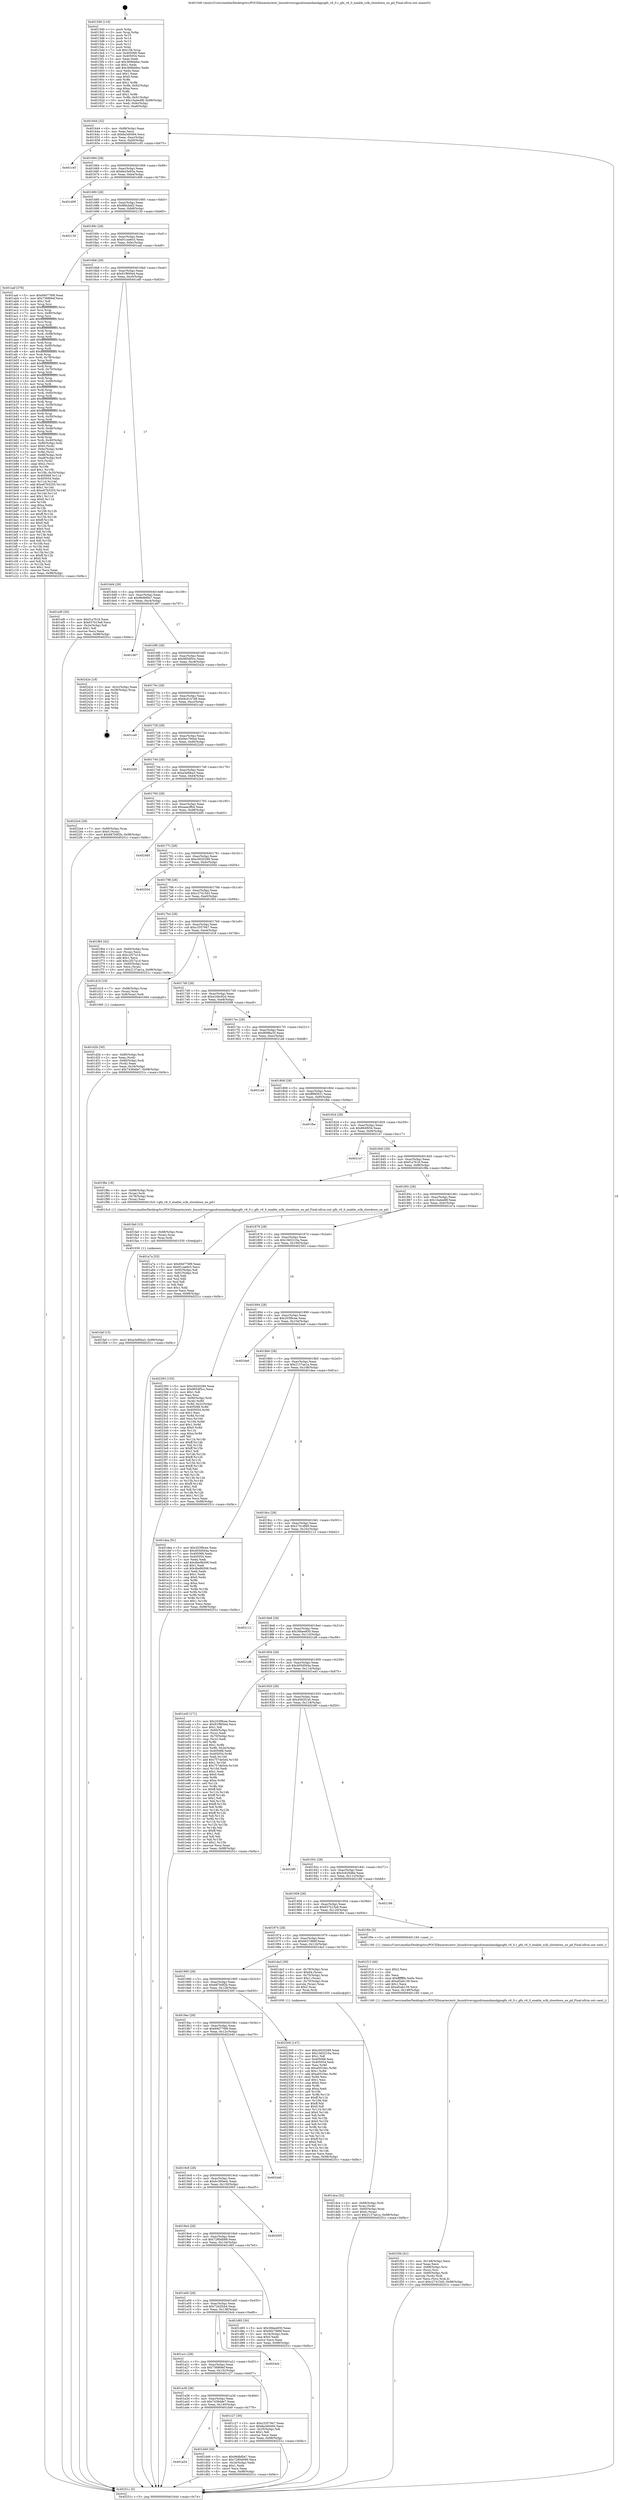 digraph "0x4015d0" {
  label = "0x4015d0 (/mnt/c/Users/mathe/Desktop/tcc/POCII/binaries/extr_linuxdriversgpudrmamdamdgpugfx_v6_0.c_gfx_v6_0_enable_sclk_slowdown_on_pd_Final-ollvm.out::main(0))"
  labelloc = "t"
  node[shape=record]

  Entry [label="",width=0.3,height=0.3,shape=circle,fillcolor=black,style=filled]
  "0x401644" [label="{
     0x401644 [32]\l
     | [instrs]\l
     &nbsp;&nbsp;0x401644 \<+6\>: mov -0x98(%rbp),%eax\l
     &nbsp;&nbsp;0x40164a \<+2\>: mov %eax,%ecx\l
     &nbsp;&nbsp;0x40164c \<+6\>: sub $0x8a3d0494,%ecx\l
     &nbsp;&nbsp;0x401652 \<+6\>: mov %eax,-0xac(%rbp)\l
     &nbsp;&nbsp;0x401658 \<+6\>: mov %ecx,-0xb0(%rbp)\l
     &nbsp;&nbsp;0x40165e \<+6\>: je 0000000000401c45 \<main+0x675\>\l
  }"]
  "0x401c45" [label="{
     0x401c45\l
  }", style=dashed]
  "0x401664" [label="{
     0x401664 [28]\l
     | [instrs]\l
     &nbsp;&nbsp;0x401664 \<+5\>: jmp 0000000000401669 \<main+0x99\>\l
     &nbsp;&nbsp;0x401669 \<+6\>: mov -0xac(%rbp),%eax\l
     &nbsp;&nbsp;0x40166f \<+5\>: sub $0x8e25e93a,%eax\l
     &nbsp;&nbsp;0x401674 \<+6\>: mov %eax,-0xb4(%rbp)\l
     &nbsp;&nbsp;0x40167a \<+6\>: je 0000000000401d09 \<main+0x739\>\l
  }"]
  Exit [label="",width=0.3,height=0.3,shape=circle,fillcolor=black,style=filled,peripheries=2]
  "0x401d09" [label="{
     0x401d09\l
  }", style=dashed]
  "0x401680" [label="{
     0x401680 [28]\l
     | [instrs]\l
     &nbsp;&nbsp;0x401680 \<+5\>: jmp 0000000000401685 \<main+0xb5\>\l
     &nbsp;&nbsp;0x401685 \<+6\>: mov -0xac(%rbp),%eax\l
     &nbsp;&nbsp;0x40168b \<+5\>: sub $0x8fdcbbf2,%eax\l
     &nbsp;&nbsp;0x401690 \<+6\>: mov %eax,-0xb8(%rbp)\l
     &nbsp;&nbsp;0x401696 \<+6\>: je 0000000000402130 \<main+0xb60\>\l
  }"]
  "0x401faf" [label="{
     0x401faf [15]\l
     | [instrs]\l
     &nbsp;&nbsp;0x401faf \<+10\>: movl $0xa3ef0ba3,-0x98(%rbp)\l
     &nbsp;&nbsp;0x401fb9 \<+5\>: jmp 000000000040251c \<main+0xf4c\>\l
  }"]
  "0x402130" [label="{
     0x402130\l
  }", style=dashed]
  "0x40169c" [label="{
     0x40169c [28]\l
     | [instrs]\l
     &nbsp;&nbsp;0x40169c \<+5\>: jmp 00000000004016a1 \<main+0xd1\>\l
     &nbsp;&nbsp;0x4016a1 \<+6\>: mov -0xac(%rbp),%eax\l
     &nbsp;&nbsp;0x4016a7 \<+5\>: sub $0x91cae6c5,%eax\l
     &nbsp;&nbsp;0x4016ac \<+6\>: mov %eax,-0xbc(%rbp)\l
     &nbsp;&nbsp;0x4016b2 \<+6\>: je 0000000000401aaf \<main+0x4df\>\l
  }"]
  "0x401fa0" [label="{
     0x401fa0 [15]\l
     | [instrs]\l
     &nbsp;&nbsp;0x401fa0 \<+4\>: mov -0x68(%rbp),%rax\l
     &nbsp;&nbsp;0x401fa4 \<+3\>: mov (%rax),%rax\l
     &nbsp;&nbsp;0x401fa7 \<+3\>: mov %rax,%rdi\l
     &nbsp;&nbsp;0x401faa \<+5\>: call 0000000000401030 \<free@plt\>\l
     | [calls]\l
     &nbsp;&nbsp;0x401030 \{1\} (unknown)\l
  }"]
  "0x401aaf" [label="{
     0x401aaf [376]\l
     | [instrs]\l
     &nbsp;&nbsp;0x401aaf \<+5\>: mov $0x69d776f9,%eax\l
     &nbsp;&nbsp;0x401ab4 \<+5\>: mov $0x736f69ef,%ecx\l
     &nbsp;&nbsp;0x401ab9 \<+2\>: mov $0x1,%dl\l
     &nbsp;&nbsp;0x401abb \<+3\>: mov %rsp,%rsi\l
     &nbsp;&nbsp;0x401abe \<+4\>: add $0xfffffffffffffff0,%rsi\l
     &nbsp;&nbsp;0x401ac2 \<+3\>: mov %rsi,%rsp\l
     &nbsp;&nbsp;0x401ac5 \<+7\>: mov %rsi,-0x90(%rbp)\l
     &nbsp;&nbsp;0x401acc \<+3\>: mov %rsp,%rsi\l
     &nbsp;&nbsp;0x401acf \<+4\>: add $0xfffffffffffffff0,%rsi\l
     &nbsp;&nbsp;0x401ad3 \<+3\>: mov %rsi,%rsp\l
     &nbsp;&nbsp;0x401ad6 \<+3\>: mov %rsp,%rdi\l
     &nbsp;&nbsp;0x401ad9 \<+4\>: add $0xfffffffffffffff0,%rdi\l
     &nbsp;&nbsp;0x401add \<+3\>: mov %rdi,%rsp\l
     &nbsp;&nbsp;0x401ae0 \<+7\>: mov %rdi,-0x88(%rbp)\l
     &nbsp;&nbsp;0x401ae7 \<+3\>: mov %rsp,%rdi\l
     &nbsp;&nbsp;0x401aea \<+4\>: add $0xfffffffffffffff0,%rdi\l
     &nbsp;&nbsp;0x401aee \<+3\>: mov %rdi,%rsp\l
     &nbsp;&nbsp;0x401af1 \<+4\>: mov %rdi,-0x80(%rbp)\l
     &nbsp;&nbsp;0x401af5 \<+3\>: mov %rsp,%rdi\l
     &nbsp;&nbsp;0x401af8 \<+4\>: add $0xfffffffffffffff0,%rdi\l
     &nbsp;&nbsp;0x401afc \<+3\>: mov %rdi,%rsp\l
     &nbsp;&nbsp;0x401aff \<+4\>: mov %rdi,-0x78(%rbp)\l
     &nbsp;&nbsp;0x401b03 \<+3\>: mov %rsp,%rdi\l
     &nbsp;&nbsp;0x401b06 \<+4\>: add $0xfffffffffffffff0,%rdi\l
     &nbsp;&nbsp;0x401b0a \<+3\>: mov %rdi,%rsp\l
     &nbsp;&nbsp;0x401b0d \<+4\>: mov %rdi,-0x70(%rbp)\l
     &nbsp;&nbsp;0x401b11 \<+3\>: mov %rsp,%rdi\l
     &nbsp;&nbsp;0x401b14 \<+4\>: add $0xfffffffffffffff0,%rdi\l
     &nbsp;&nbsp;0x401b18 \<+3\>: mov %rdi,%rsp\l
     &nbsp;&nbsp;0x401b1b \<+4\>: mov %rdi,-0x68(%rbp)\l
     &nbsp;&nbsp;0x401b1f \<+3\>: mov %rsp,%rdi\l
     &nbsp;&nbsp;0x401b22 \<+4\>: add $0xfffffffffffffff0,%rdi\l
     &nbsp;&nbsp;0x401b26 \<+3\>: mov %rdi,%rsp\l
     &nbsp;&nbsp;0x401b29 \<+4\>: mov %rdi,-0x60(%rbp)\l
     &nbsp;&nbsp;0x401b2d \<+3\>: mov %rsp,%rdi\l
     &nbsp;&nbsp;0x401b30 \<+4\>: add $0xfffffffffffffff0,%rdi\l
     &nbsp;&nbsp;0x401b34 \<+3\>: mov %rdi,%rsp\l
     &nbsp;&nbsp;0x401b37 \<+4\>: mov %rdi,-0x58(%rbp)\l
     &nbsp;&nbsp;0x401b3b \<+3\>: mov %rsp,%rdi\l
     &nbsp;&nbsp;0x401b3e \<+4\>: add $0xfffffffffffffff0,%rdi\l
     &nbsp;&nbsp;0x401b42 \<+3\>: mov %rdi,%rsp\l
     &nbsp;&nbsp;0x401b45 \<+4\>: mov %rdi,-0x50(%rbp)\l
     &nbsp;&nbsp;0x401b49 \<+3\>: mov %rsp,%rdi\l
     &nbsp;&nbsp;0x401b4c \<+4\>: add $0xfffffffffffffff0,%rdi\l
     &nbsp;&nbsp;0x401b50 \<+3\>: mov %rdi,%rsp\l
     &nbsp;&nbsp;0x401b53 \<+4\>: mov %rdi,-0x48(%rbp)\l
     &nbsp;&nbsp;0x401b57 \<+3\>: mov %rsp,%rdi\l
     &nbsp;&nbsp;0x401b5a \<+4\>: add $0xfffffffffffffff0,%rdi\l
     &nbsp;&nbsp;0x401b5e \<+3\>: mov %rdi,%rsp\l
     &nbsp;&nbsp;0x401b61 \<+4\>: mov %rdi,-0x40(%rbp)\l
     &nbsp;&nbsp;0x401b65 \<+7\>: mov -0x90(%rbp),%rdi\l
     &nbsp;&nbsp;0x401b6c \<+6\>: movl $0x0,(%rdi)\l
     &nbsp;&nbsp;0x401b72 \<+7\>: mov -0x9c(%rbp),%r8d\l
     &nbsp;&nbsp;0x401b79 \<+3\>: mov %r8d,(%rsi)\l
     &nbsp;&nbsp;0x401b7c \<+7\>: mov -0x88(%rbp),%rdi\l
     &nbsp;&nbsp;0x401b83 \<+7\>: mov -0xa8(%rbp),%r9\l
     &nbsp;&nbsp;0x401b8a \<+3\>: mov %r9,(%rdi)\l
     &nbsp;&nbsp;0x401b8d \<+3\>: cmpl $0x2,(%rsi)\l
     &nbsp;&nbsp;0x401b90 \<+4\>: setne %r10b\l
     &nbsp;&nbsp;0x401b94 \<+4\>: and $0x1,%r10b\l
     &nbsp;&nbsp;0x401b98 \<+4\>: mov %r10b,-0x35(%rbp)\l
     &nbsp;&nbsp;0x401b9c \<+8\>: mov 0x405068,%r11d\l
     &nbsp;&nbsp;0x401ba4 \<+7\>: mov 0x405054,%ebx\l
     &nbsp;&nbsp;0x401bab \<+3\>: mov %r11d,%r14d\l
     &nbsp;&nbsp;0x401bae \<+7\>: add $0xe67b5255,%r14d\l
     &nbsp;&nbsp;0x401bb5 \<+4\>: sub $0x1,%r14d\l
     &nbsp;&nbsp;0x401bb9 \<+7\>: sub $0xe67b5255,%r14d\l
     &nbsp;&nbsp;0x401bc0 \<+4\>: imul %r14d,%r11d\l
     &nbsp;&nbsp;0x401bc4 \<+4\>: and $0x1,%r11d\l
     &nbsp;&nbsp;0x401bc8 \<+4\>: cmp $0x0,%r11d\l
     &nbsp;&nbsp;0x401bcc \<+4\>: sete %r10b\l
     &nbsp;&nbsp;0x401bd0 \<+3\>: cmp $0xa,%ebx\l
     &nbsp;&nbsp;0x401bd3 \<+4\>: setl %r15b\l
     &nbsp;&nbsp;0x401bd7 \<+3\>: mov %r10b,%r12b\l
     &nbsp;&nbsp;0x401bda \<+4\>: xor $0xff,%r12b\l
     &nbsp;&nbsp;0x401bde \<+3\>: mov %r15b,%r13b\l
     &nbsp;&nbsp;0x401be1 \<+4\>: xor $0xff,%r13b\l
     &nbsp;&nbsp;0x401be5 \<+3\>: xor $0x0,%dl\l
     &nbsp;&nbsp;0x401be8 \<+3\>: mov %r12b,%sil\l
     &nbsp;&nbsp;0x401beb \<+4\>: and $0x0,%sil\l
     &nbsp;&nbsp;0x401bef \<+3\>: and %dl,%r10b\l
     &nbsp;&nbsp;0x401bf2 \<+3\>: mov %r13b,%dil\l
     &nbsp;&nbsp;0x401bf5 \<+4\>: and $0x0,%dil\l
     &nbsp;&nbsp;0x401bf9 \<+3\>: and %dl,%r15b\l
     &nbsp;&nbsp;0x401bfc \<+3\>: or %r10b,%sil\l
     &nbsp;&nbsp;0x401bff \<+3\>: or %r15b,%dil\l
     &nbsp;&nbsp;0x401c02 \<+3\>: xor %dil,%sil\l
     &nbsp;&nbsp;0x401c05 \<+3\>: or %r13b,%r12b\l
     &nbsp;&nbsp;0x401c08 \<+4\>: xor $0xff,%r12b\l
     &nbsp;&nbsp;0x401c0c \<+3\>: or $0x0,%dl\l
     &nbsp;&nbsp;0x401c0f \<+3\>: and %dl,%r12b\l
     &nbsp;&nbsp;0x401c12 \<+3\>: or %r12b,%sil\l
     &nbsp;&nbsp;0x401c15 \<+4\>: test $0x1,%sil\l
     &nbsp;&nbsp;0x401c19 \<+3\>: cmovne %ecx,%eax\l
     &nbsp;&nbsp;0x401c1c \<+6\>: mov %eax,-0x98(%rbp)\l
     &nbsp;&nbsp;0x401c22 \<+5\>: jmp 000000000040251c \<main+0xf4c\>\l
  }"]
  "0x4016b8" [label="{
     0x4016b8 [28]\l
     | [instrs]\l
     &nbsp;&nbsp;0x4016b8 \<+5\>: jmp 00000000004016bd \<main+0xed\>\l
     &nbsp;&nbsp;0x4016bd \<+6\>: mov -0xac(%rbp),%eax\l
     &nbsp;&nbsp;0x4016c3 \<+5\>: sub $0x91f900e4,%eax\l
     &nbsp;&nbsp;0x4016c8 \<+6\>: mov %eax,-0xc0(%rbp)\l
     &nbsp;&nbsp;0x4016ce \<+6\>: je 0000000000401ef0 \<main+0x920\>\l
  }"]
  "0x401f3b" [label="{
     0x401f3b [41]\l
     | [instrs]\l
     &nbsp;&nbsp;0x401f3b \<+6\>: mov -0x148(%rbp),%ecx\l
     &nbsp;&nbsp;0x401f41 \<+3\>: imul %eax,%ecx\l
     &nbsp;&nbsp;0x401f44 \<+4\>: mov -0x68(%rbp),%rsi\l
     &nbsp;&nbsp;0x401f48 \<+3\>: mov (%rsi),%rsi\l
     &nbsp;&nbsp;0x401f4b \<+4\>: mov -0x60(%rbp),%rdi\l
     &nbsp;&nbsp;0x401f4f \<+3\>: movslq (%rdi),%rdi\l
     &nbsp;&nbsp;0x401f52 \<+3\>: mov %ecx,(%rsi,%rdi,4)\l
     &nbsp;&nbsp;0x401f55 \<+10\>: movl $0xc27415d3,-0x98(%rbp)\l
     &nbsp;&nbsp;0x401f5f \<+5\>: jmp 000000000040251c \<main+0xf4c\>\l
  }"]
  "0x401ef0" [label="{
     0x401ef0 [30]\l
     | [instrs]\l
     &nbsp;&nbsp;0x401ef0 \<+5\>: mov $0xf1a7616,%eax\l
     &nbsp;&nbsp;0x401ef5 \<+5\>: mov $0x637b15e8,%ecx\l
     &nbsp;&nbsp;0x401efa \<+3\>: mov -0x2e(%rbp),%dl\l
     &nbsp;&nbsp;0x401efd \<+3\>: test $0x1,%dl\l
     &nbsp;&nbsp;0x401f00 \<+3\>: cmovne %ecx,%eax\l
     &nbsp;&nbsp;0x401f03 \<+6\>: mov %eax,-0x98(%rbp)\l
     &nbsp;&nbsp;0x401f09 \<+5\>: jmp 000000000040251c \<main+0xf4c\>\l
  }"]
  "0x4016d4" [label="{
     0x4016d4 [28]\l
     | [instrs]\l
     &nbsp;&nbsp;0x4016d4 \<+5\>: jmp 00000000004016d9 \<main+0x109\>\l
     &nbsp;&nbsp;0x4016d9 \<+6\>: mov -0xac(%rbp),%eax\l
     &nbsp;&nbsp;0x4016df \<+5\>: sub $0x96dbf0a7,%eax\l
     &nbsp;&nbsp;0x4016e4 \<+6\>: mov %eax,-0xc4(%rbp)\l
     &nbsp;&nbsp;0x4016ea \<+6\>: je 0000000000401d67 \<main+0x797\>\l
  }"]
  "0x401f13" [label="{
     0x401f13 [40]\l
     | [instrs]\l
     &nbsp;&nbsp;0x401f13 \<+5\>: mov $0x2,%ecx\l
     &nbsp;&nbsp;0x401f18 \<+1\>: cltd\l
     &nbsp;&nbsp;0x401f19 \<+2\>: idiv %ecx\l
     &nbsp;&nbsp;0x401f1b \<+6\>: imul $0xfffffffe,%edx,%ecx\l
     &nbsp;&nbsp;0x401f21 \<+6\>: add $0xaf2ab139,%ecx\l
     &nbsp;&nbsp;0x401f27 \<+3\>: add $0x1,%ecx\l
     &nbsp;&nbsp;0x401f2a \<+6\>: sub $0xaf2ab139,%ecx\l
     &nbsp;&nbsp;0x401f30 \<+6\>: mov %ecx,-0x148(%rbp)\l
     &nbsp;&nbsp;0x401f36 \<+5\>: call 0000000000401160 \<next_i\>\l
     | [calls]\l
     &nbsp;&nbsp;0x401160 \{1\} (/mnt/c/Users/mathe/Desktop/tcc/POCII/binaries/extr_linuxdriversgpudrmamdamdgpugfx_v6_0.c_gfx_v6_0_enable_sclk_slowdown_on_pd_Final-ollvm.out::next_i)\l
  }"]
  "0x401d67" [label="{
     0x401d67\l
  }", style=dashed]
  "0x4016f0" [label="{
     0x4016f0 [28]\l
     | [instrs]\l
     &nbsp;&nbsp;0x4016f0 \<+5\>: jmp 00000000004016f5 \<main+0x125\>\l
     &nbsp;&nbsp;0x4016f5 \<+6\>: mov -0xac(%rbp),%eax\l
     &nbsp;&nbsp;0x4016fb \<+5\>: sub $0x985df5cc,%eax\l
     &nbsp;&nbsp;0x401700 \<+6\>: mov %eax,-0xc8(%rbp)\l
     &nbsp;&nbsp;0x401706 \<+6\>: je 000000000040242e \<main+0xe5e\>\l
  }"]
  "0x401dca" [label="{
     0x401dca [32]\l
     | [instrs]\l
     &nbsp;&nbsp;0x401dca \<+4\>: mov -0x68(%rbp),%rdi\l
     &nbsp;&nbsp;0x401dce \<+3\>: mov %rax,(%rdi)\l
     &nbsp;&nbsp;0x401dd1 \<+4\>: mov -0x60(%rbp),%rax\l
     &nbsp;&nbsp;0x401dd5 \<+6\>: movl $0x0,(%rax)\l
     &nbsp;&nbsp;0x401ddb \<+10\>: movl $0x2137ae1a,-0x98(%rbp)\l
     &nbsp;&nbsp;0x401de5 \<+5\>: jmp 000000000040251c \<main+0xf4c\>\l
  }"]
  "0x40242e" [label="{
     0x40242e [18]\l
     | [instrs]\l
     &nbsp;&nbsp;0x40242e \<+3\>: mov -0x2c(%rbp),%eax\l
     &nbsp;&nbsp;0x402431 \<+4\>: lea -0x28(%rbp),%rsp\l
     &nbsp;&nbsp;0x402435 \<+1\>: pop %rbx\l
     &nbsp;&nbsp;0x402436 \<+2\>: pop %r12\l
     &nbsp;&nbsp;0x402438 \<+2\>: pop %r13\l
     &nbsp;&nbsp;0x40243a \<+2\>: pop %r14\l
     &nbsp;&nbsp;0x40243c \<+2\>: pop %r15\l
     &nbsp;&nbsp;0x40243e \<+1\>: pop %rbp\l
     &nbsp;&nbsp;0x40243f \<+1\>: ret\l
  }"]
  "0x40170c" [label="{
     0x40170c [28]\l
     | [instrs]\l
     &nbsp;&nbsp;0x40170c \<+5\>: jmp 0000000000401711 \<main+0x141\>\l
     &nbsp;&nbsp;0x401711 \<+6\>: mov -0xac(%rbp),%eax\l
     &nbsp;&nbsp;0x401717 \<+5\>: sub $0x9cd147d8,%eax\l
     &nbsp;&nbsp;0x40171c \<+6\>: mov %eax,-0xcc(%rbp)\l
     &nbsp;&nbsp;0x401722 \<+6\>: je 0000000000401ca0 \<main+0x6d0\>\l
  }"]
  "0x401a54" [label="{
     0x401a54\l
  }", style=dashed]
  "0x401ca0" [label="{
     0x401ca0\l
  }", style=dashed]
  "0x401728" [label="{
     0x401728 [28]\l
     | [instrs]\l
     &nbsp;&nbsp;0x401728 \<+5\>: jmp 000000000040172d \<main+0x15d\>\l
     &nbsp;&nbsp;0x40172d \<+6\>: mov -0xac(%rbp),%eax\l
     &nbsp;&nbsp;0x401733 \<+5\>: sub $0x9ec780ed,%eax\l
     &nbsp;&nbsp;0x401738 \<+6\>: mov %eax,-0xd0(%rbp)\l
     &nbsp;&nbsp;0x40173e \<+6\>: je 00000000004022d5 \<main+0xd05\>\l
  }"]
  "0x401d49" [label="{
     0x401d49 [30]\l
     | [instrs]\l
     &nbsp;&nbsp;0x401d49 \<+5\>: mov $0x96dbf0a7,%eax\l
     &nbsp;&nbsp;0x401d4e \<+5\>: mov $0x7280d099,%ecx\l
     &nbsp;&nbsp;0x401d53 \<+3\>: mov -0x34(%rbp),%edx\l
     &nbsp;&nbsp;0x401d56 \<+3\>: cmp $0x1,%edx\l
     &nbsp;&nbsp;0x401d59 \<+3\>: cmovl %ecx,%eax\l
     &nbsp;&nbsp;0x401d5c \<+6\>: mov %eax,-0x98(%rbp)\l
     &nbsp;&nbsp;0x401d62 \<+5\>: jmp 000000000040251c \<main+0xf4c\>\l
  }"]
  "0x4022d5" [label="{
     0x4022d5\l
  }", style=dashed]
  "0x401744" [label="{
     0x401744 [28]\l
     | [instrs]\l
     &nbsp;&nbsp;0x401744 \<+5\>: jmp 0000000000401749 \<main+0x179\>\l
     &nbsp;&nbsp;0x401749 \<+6\>: mov -0xac(%rbp),%eax\l
     &nbsp;&nbsp;0x40174f \<+5\>: sub $0xa3ef0ba3,%eax\l
     &nbsp;&nbsp;0x401754 \<+6\>: mov %eax,-0xd4(%rbp)\l
     &nbsp;&nbsp;0x40175a \<+6\>: je 00000000004022e4 \<main+0xd14\>\l
  }"]
  "0x401d2b" [label="{
     0x401d2b [30]\l
     | [instrs]\l
     &nbsp;&nbsp;0x401d2b \<+4\>: mov -0x80(%rbp),%rdi\l
     &nbsp;&nbsp;0x401d2f \<+2\>: mov %eax,(%rdi)\l
     &nbsp;&nbsp;0x401d31 \<+4\>: mov -0x80(%rbp),%rdi\l
     &nbsp;&nbsp;0x401d35 \<+2\>: mov (%rdi),%eax\l
     &nbsp;&nbsp;0x401d37 \<+3\>: mov %eax,-0x34(%rbp)\l
     &nbsp;&nbsp;0x401d3a \<+10\>: movl $0x7436dde7,-0x98(%rbp)\l
     &nbsp;&nbsp;0x401d44 \<+5\>: jmp 000000000040251c \<main+0xf4c\>\l
  }"]
  "0x4022e4" [label="{
     0x4022e4 [28]\l
     | [instrs]\l
     &nbsp;&nbsp;0x4022e4 \<+7\>: mov -0x90(%rbp),%rax\l
     &nbsp;&nbsp;0x4022eb \<+6\>: movl $0x0,(%rax)\l
     &nbsp;&nbsp;0x4022f1 \<+10\>: movl $0x687b0f2b,-0x98(%rbp)\l
     &nbsp;&nbsp;0x4022fb \<+5\>: jmp 000000000040251c \<main+0xf4c\>\l
  }"]
  "0x401760" [label="{
     0x401760 [28]\l
     | [instrs]\l
     &nbsp;&nbsp;0x401760 \<+5\>: jmp 0000000000401765 \<main+0x195\>\l
     &nbsp;&nbsp;0x401765 \<+6\>: mov -0xac(%rbp),%eax\l
     &nbsp;&nbsp;0x40176b \<+5\>: sub $0xaaecffb4,%eax\l
     &nbsp;&nbsp;0x401770 \<+6\>: mov %eax,-0xd8(%rbp)\l
     &nbsp;&nbsp;0x401776 \<+6\>: je 0000000000402485 \<main+0xeb5\>\l
  }"]
  "0x401a38" [label="{
     0x401a38 [28]\l
     | [instrs]\l
     &nbsp;&nbsp;0x401a38 \<+5\>: jmp 0000000000401a3d \<main+0x46d\>\l
     &nbsp;&nbsp;0x401a3d \<+6\>: mov -0xac(%rbp),%eax\l
     &nbsp;&nbsp;0x401a43 \<+5\>: sub $0x7436dde7,%eax\l
     &nbsp;&nbsp;0x401a48 \<+6\>: mov %eax,-0x140(%rbp)\l
     &nbsp;&nbsp;0x401a4e \<+6\>: je 0000000000401d49 \<main+0x779\>\l
  }"]
  "0x402485" [label="{
     0x402485\l
  }", style=dashed]
  "0x40177c" [label="{
     0x40177c [28]\l
     | [instrs]\l
     &nbsp;&nbsp;0x40177c \<+5\>: jmp 0000000000401781 \<main+0x1b1\>\l
     &nbsp;&nbsp;0x401781 \<+6\>: mov -0xac(%rbp),%eax\l
     &nbsp;&nbsp;0x401787 \<+5\>: sub $0xc0020289,%eax\l
     &nbsp;&nbsp;0x40178c \<+6\>: mov %eax,-0xdc(%rbp)\l
     &nbsp;&nbsp;0x401792 \<+6\>: je 0000000000402504 \<main+0xf34\>\l
  }"]
  "0x401c27" [label="{
     0x401c27 [30]\l
     | [instrs]\l
     &nbsp;&nbsp;0x401c27 \<+5\>: mov $0xc3357947,%eax\l
     &nbsp;&nbsp;0x401c2c \<+5\>: mov $0x8a3d0494,%ecx\l
     &nbsp;&nbsp;0x401c31 \<+3\>: mov -0x35(%rbp),%dl\l
     &nbsp;&nbsp;0x401c34 \<+3\>: test $0x1,%dl\l
     &nbsp;&nbsp;0x401c37 \<+3\>: cmovne %ecx,%eax\l
     &nbsp;&nbsp;0x401c3a \<+6\>: mov %eax,-0x98(%rbp)\l
     &nbsp;&nbsp;0x401c40 \<+5\>: jmp 000000000040251c \<main+0xf4c\>\l
  }"]
  "0x402504" [label="{
     0x402504\l
  }", style=dashed]
  "0x401798" [label="{
     0x401798 [28]\l
     | [instrs]\l
     &nbsp;&nbsp;0x401798 \<+5\>: jmp 000000000040179d \<main+0x1cd\>\l
     &nbsp;&nbsp;0x40179d \<+6\>: mov -0xac(%rbp),%eax\l
     &nbsp;&nbsp;0x4017a3 \<+5\>: sub $0xc27415d3,%eax\l
     &nbsp;&nbsp;0x4017a8 \<+6\>: mov %eax,-0xe0(%rbp)\l
     &nbsp;&nbsp;0x4017ae \<+6\>: je 0000000000401f64 \<main+0x994\>\l
  }"]
  "0x401a1c" [label="{
     0x401a1c [28]\l
     | [instrs]\l
     &nbsp;&nbsp;0x401a1c \<+5\>: jmp 0000000000401a21 \<main+0x451\>\l
     &nbsp;&nbsp;0x401a21 \<+6\>: mov -0xac(%rbp),%eax\l
     &nbsp;&nbsp;0x401a27 \<+5\>: sub $0x736f69ef,%eax\l
     &nbsp;&nbsp;0x401a2c \<+6\>: mov %eax,-0x13c(%rbp)\l
     &nbsp;&nbsp;0x401a32 \<+6\>: je 0000000000401c27 \<main+0x657\>\l
  }"]
  "0x401f64" [label="{
     0x401f64 [42]\l
     | [instrs]\l
     &nbsp;&nbsp;0x401f64 \<+4\>: mov -0x60(%rbp),%rax\l
     &nbsp;&nbsp;0x401f68 \<+2\>: mov (%rax),%ecx\l
     &nbsp;&nbsp;0x401f6a \<+6\>: sub $0xc2f27a1d,%ecx\l
     &nbsp;&nbsp;0x401f70 \<+3\>: add $0x1,%ecx\l
     &nbsp;&nbsp;0x401f73 \<+6\>: add $0xc2f27a1d,%ecx\l
     &nbsp;&nbsp;0x401f79 \<+4\>: mov -0x60(%rbp),%rax\l
     &nbsp;&nbsp;0x401f7d \<+2\>: mov %ecx,(%rax)\l
     &nbsp;&nbsp;0x401f7f \<+10\>: movl $0x2137ae1a,-0x98(%rbp)\l
     &nbsp;&nbsp;0x401f89 \<+5\>: jmp 000000000040251c \<main+0xf4c\>\l
  }"]
  "0x4017b4" [label="{
     0x4017b4 [28]\l
     | [instrs]\l
     &nbsp;&nbsp;0x4017b4 \<+5\>: jmp 00000000004017b9 \<main+0x1e9\>\l
     &nbsp;&nbsp;0x4017b9 \<+6\>: mov -0xac(%rbp),%eax\l
     &nbsp;&nbsp;0x4017bf \<+5\>: sub $0xc3357947,%eax\l
     &nbsp;&nbsp;0x4017c4 \<+6\>: mov %eax,-0xe4(%rbp)\l
     &nbsp;&nbsp;0x4017ca \<+6\>: je 0000000000401d18 \<main+0x748\>\l
  }"]
  "0x4024cb" [label="{
     0x4024cb\l
  }", style=dashed]
  "0x401d18" [label="{
     0x401d18 [19]\l
     | [instrs]\l
     &nbsp;&nbsp;0x401d18 \<+7\>: mov -0x88(%rbp),%rax\l
     &nbsp;&nbsp;0x401d1f \<+3\>: mov (%rax),%rax\l
     &nbsp;&nbsp;0x401d22 \<+4\>: mov 0x8(%rax),%rdi\l
     &nbsp;&nbsp;0x401d26 \<+5\>: call 0000000000401060 \<atoi@plt\>\l
     | [calls]\l
     &nbsp;&nbsp;0x401060 \{1\} (unknown)\l
  }"]
  "0x4017d0" [label="{
     0x4017d0 [28]\l
     | [instrs]\l
     &nbsp;&nbsp;0x4017d0 \<+5\>: jmp 00000000004017d5 \<main+0x205\>\l
     &nbsp;&nbsp;0x4017d5 \<+6\>: mov -0xac(%rbp),%eax\l
     &nbsp;&nbsp;0x4017db \<+5\>: sub $0xe24bc82d,%eax\l
     &nbsp;&nbsp;0x4017e0 \<+6\>: mov %eax,-0xe8(%rbp)\l
     &nbsp;&nbsp;0x4017e6 \<+6\>: je 0000000000402098 \<main+0xac8\>\l
  }"]
  "0x401a00" [label="{
     0x401a00 [28]\l
     | [instrs]\l
     &nbsp;&nbsp;0x401a00 \<+5\>: jmp 0000000000401a05 \<main+0x435\>\l
     &nbsp;&nbsp;0x401a05 \<+6\>: mov -0xac(%rbp),%eax\l
     &nbsp;&nbsp;0x401a0b \<+5\>: sub $0x72d2fcb4,%eax\l
     &nbsp;&nbsp;0x401a10 \<+6\>: mov %eax,-0x138(%rbp)\l
     &nbsp;&nbsp;0x401a16 \<+6\>: je 00000000004024cb \<main+0xefb\>\l
  }"]
  "0x402098" [label="{
     0x402098\l
  }", style=dashed]
  "0x4017ec" [label="{
     0x4017ec [28]\l
     | [instrs]\l
     &nbsp;&nbsp;0x4017ec \<+5\>: jmp 00000000004017f1 \<main+0x221\>\l
     &nbsp;&nbsp;0x4017f1 \<+6\>: mov -0xac(%rbp),%eax\l
     &nbsp;&nbsp;0x4017f7 \<+5\>: sub $0xf69f8a35,%eax\l
     &nbsp;&nbsp;0x4017fc \<+6\>: mov %eax,-0xec(%rbp)\l
     &nbsp;&nbsp;0x401802 \<+6\>: je 00000000004021a8 \<main+0xbd8\>\l
  }"]
  "0x401d85" [label="{
     0x401d85 [30]\l
     | [instrs]\l
     &nbsp;&nbsp;0x401d85 \<+5\>: mov $0x36bee930,%eax\l
     &nbsp;&nbsp;0x401d8a \<+5\>: mov $0x6627886f,%ecx\l
     &nbsp;&nbsp;0x401d8f \<+3\>: mov -0x34(%rbp),%edx\l
     &nbsp;&nbsp;0x401d92 \<+3\>: cmp $0x0,%edx\l
     &nbsp;&nbsp;0x401d95 \<+3\>: cmove %ecx,%eax\l
     &nbsp;&nbsp;0x401d98 \<+6\>: mov %eax,-0x98(%rbp)\l
     &nbsp;&nbsp;0x401d9e \<+5\>: jmp 000000000040251c \<main+0xf4c\>\l
  }"]
  "0x4021a8" [label="{
     0x4021a8\l
  }", style=dashed]
  "0x401808" [label="{
     0x401808 [28]\l
     | [instrs]\l
     &nbsp;&nbsp;0x401808 \<+5\>: jmp 000000000040180d \<main+0x23d\>\l
     &nbsp;&nbsp;0x40180d \<+6\>: mov -0xac(%rbp),%eax\l
     &nbsp;&nbsp;0x401813 \<+5\>: sub $0xff990031,%eax\l
     &nbsp;&nbsp;0x401818 \<+6\>: mov %eax,-0xf0(%rbp)\l
     &nbsp;&nbsp;0x40181e \<+6\>: je 0000000000401fbe \<main+0x9ee\>\l
  }"]
  "0x4019e4" [label="{
     0x4019e4 [28]\l
     | [instrs]\l
     &nbsp;&nbsp;0x4019e4 \<+5\>: jmp 00000000004019e9 \<main+0x419\>\l
     &nbsp;&nbsp;0x4019e9 \<+6\>: mov -0xac(%rbp),%eax\l
     &nbsp;&nbsp;0x4019ef \<+5\>: sub $0x7280d099,%eax\l
     &nbsp;&nbsp;0x4019f4 \<+6\>: mov %eax,-0x134(%rbp)\l
     &nbsp;&nbsp;0x4019fa \<+6\>: je 0000000000401d85 \<main+0x7b5\>\l
  }"]
  "0x401fbe" [label="{
     0x401fbe\l
  }", style=dashed]
  "0x401824" [label="{
     0x401824 [28]\l
     | [instrs]\l
     &nbsp;&nbsp;0x401824 \<+5\>: jmp 0000000000401829 \<main+0x259\>\l
     &nbsp;&nbsp;0x401829 \<+6\>: mov -0xac(%rbp),%eax\l
     &nbsp;&nbsp;0x40182f \<+5\>: sub $0x864f054,%eax\l
     &nbsp;&nbsp;0x401834 \<+6\>: mov %eax,-0xf4(%rbp)\l
     &nbsp;&nbsp;0x40183a \<+6\>: je 00000000004021e7 \<main+0xc17\>\l
  }"]
  "0x402005" [label="{
     0x402005\l
  }", style=dashed]
  "0x4021e7" [label="{
     0x4021e7\l
  }", style=dashed]
  "0x401840" [label="{
     0x401840 [28]\l
     | [instrs]\l
     &nbsp;&nbsp;0x401840 \<+5\>: jmp 0000000000401845 \<main+0x275\>\l
     &nbsp;&nbsp;0x401845 \<+6\>: mov -0xac(%rbp),%eax\l
     &nbsp;&nbsp;0x40184b \<+5\>: sub $0xf1a7616,%eax\l
     &nbsp;&nbsp;0x401850 \<+6\>: mov %eax,-0xf8(%rbp)\l
     &nbsp;&nbsp;0x401856 \<+6\>: je 0000000000401f8e \<main+0x9be\>\l
  }"]
  "0x4019c8" [label="{
     0x4019c8 [28]\l
     | [instrs]\l
     &nbsp;&nbsp;0x4019c8 \<+5\>: jmp 00000000004019cd \<main+0x3fd\>\l
     &nbsp;&nbsp;0x4019cd \<+6\>: mov -0xac(%rbp),%eax\l
     &nbsp;&nbsp;0x4019d3 \<+5\>: sub $0x6c390edc,%eax\l
     &nbsp;&nbsp;0x4019d8 \<+6\>: mov %eax,-0x130(%rbp)\l
     &nbsp;&nbsp;0x4019de \<+6\>: je 0000000000402005 \<main+0xa35\>\l
  }"]
  "0x401f8e" [label="{
     0x401f8e [18]\l
     | [instrs]\l
     &nbsp;&nbsp;0x401f8e \<+4\>: mov -0x68(%rbp),%rax\l
     &nbsp;&nbsp;0x401f92 \<+3\>: mov (%rax),%rdi\l
     &nbsp;&nbsp;0x401f95 \<+4\>: mov -0x78(%rbp),%rax\l
     &nbsp;&nbsp;0x401f99 \<+2\>: mov (%rax),%esi\l
     &nbsp;&nbsp;0x401f9b \<+5\>: call 00000000004015c0 \<gfx_v6_0_enable_sclk_slowdown_on_pd\>\l
     | [calls]\l
     &nbsp;&nbsp;0x4015c0 \{1\} (/mnt/c/Users/mathe/Desktop/tcc/POCII/binaries/extr_linuxdriversgpudrmamdamdgpugfx_v6_0.c_gfx_v6_0_enable_sclk_slowdown_on_pd_Final-ollvm.out::gfx_v6_0_enable_sclk_slowdown_on_pd)\l
  }"]
  "0x40185c" [label="{
     0x40185c [28]\l
     | [instrs]\l
     &nbsp;&nbsp;0x40185c \<+5\>: jmp 0000000000401861 \<main+0x291\>\l
     &nbsp;&nbsp;0x401861 \<+6\>: mov -0xac(%rbp),%eax\l
     &nbsp;&nbsp;0x401867 \<+5\>: sub $0x10a4ed8f,%eax\l
     &nbsp;&nbsp;0x40186c \<+6\>: mov %eax,-0xfc(%rbp)\l
     &nbsp;&nbsp;0x401872 \<+6\>: je 0000000000401a7a \<main+0x4aa\>\l
  }"]
  "0x402440" [label="{
     0x402440\l
  }", style=dashed]
  "0x401a7a" [label="{
     0x401a7a [53]\l
     | [instrs]\l
     &nbsp;&nbsp;0x401a7a \<+5\>: mov $0x69d776f9,%eax\l
     &nbsp;&nbsp;0x401a7f \<+5\>: mov $0x91cae6c5,%ecx\l
     &nbsp;&nbsp;0x401a84 \<+6\>: mov -0x92(%rbp),%dl\l
     &nbsp;&nbsp;0x401a8a \<+7\>: mov -0x91(%rbp),%sil\l
     &nbsp;&nbsp;0x401a91 \<+3\>: mov %dl,%dil\l
     &nbsp;&nbsp;0x401a94 \<+3\>: and %sil,%dil\l
     &nbsp;&nbsp;0x401a97 \<+3\>: xor %sil,%dl\l
     &nbsp;&nbsp;0x401a9a \<+3\>: or %dl,%dil\l
     &nbsp;&nbsp;0x401a9d \<+4\>: test $0x1,%dil\l
     &nbsp;&nbsp;0x401aa1 \<+3\>: cmovne %ecx,%eax\l
     &nbsp;&nbsp;0x401aa4 \<+6\>: mov %eax,-0x98(%rbp)\l
     &nbsp;&nbsp;0x401aaa \<+5\>: jmp 000000000040251c \<main+0xf4c\>\l
  }"]
  "0x401878" [label="{
     0x401878 [28]\l
     | [instrs]\l
     &nbsp;&nbsp;0x401878 \<+5\>: jmp 000000000040187d \<main+0x2ad\>\l
     &nbsp;&nbsp;0x40187d \<+6\>: mov -0xac(%rbp),%eax\l
     &nbsp;&nbsp;0x401883 \<+5\>: sub $0x19d3210a,%eax\l
     &nbsp;&nbsp;0x401888 \<+6\>: mov %eax,-0x100(%rbp)\l
     &nbsp;&nbsp;0x40188e \<+6\>: je 0000000000402393 \<main+0xdc3\>\l
  }"]
  "0x40251c" [label="{
     0x40251c [5]\l
     | [instrs]\l
     &nbsp;&nbsp;0x40251c \<+5\>: jmp 0000000000401644 \<main+0x74\>\l
  }"]
  "0x4015d0" [label="{
     0x4015d0 [116]\l
     | [instrs]\l
     &nbsp;&nbsp;0x4015d0 \<+1\>: push %rbp\l
     &nbsp;&nbsp;0x4015d1 \<+3\>: mov %rsp,%rbp\l
     &nbsp;&nbsp;0x4015d4 \<+2\>: push %r15\l
     &nbsp;&nbsp;0x4015d6 \<+2\>: push %r14\l
     &nbsp;&nbsp;0x4015d8 \<+2\>: push %r13\l
     &nbsp;&nbsp;0x4015da \<+2\>: push %r12\l
     &nbsp;&nbsp;0x4015dc \<+1\>: push %rbx\l
     &nbsp;&nbsp;0x4015dd \<+7\>: sub $0x158,%rsp\l
     &nbsp;&nbsp;0x4015e4 \<+7\>: mov 0x405068,%eax\l
     &nbsp;&nbsp;0x4015eb \<+7\>: mov 0x405054,%ecx\l
     &nbsp;&nbsp;0x4015f2 \<+2\>: mov %eax,%edx\l
     &nbsp;&nbsp;0x4015f4 \<+6\>: sub $0x369bb6ec,%edx\l
     &nbsp;&nbsp;0x4015fa \<+3\>: sub $0x1,%edx\l
     &nbsp;&nbsp;0x4015fd \<+6\>: add $0x369bb6ec,%edx\l
     &nbsp;&nbsp;0x401603 \<+3\>: imul %edx,%eax\l
     &nbsp;&nbsp;0x401606 \<+3\>: and $0x1,%eax\l
     &nbsp;&nbsp;0x401609 \<+3\>: cmp $0x0,%eax\l
     &nbsp;&nbsp;0x40160c \<+4\>: sete %r8b\l
     &nbsp;&nbsp;0x401610 \<+4\>: and $0x1,%r8b\l
     &nbsp;&nbsp;0x401614 \<+7\>: mov %r8b,-0x92(%rbp)\l
     &nbsp;&nbsp;0x40161b \<+3\>: cmp $0xa,%ecx\l
     &nbsp;&nbsp;0x40161e \<+4\>: setl %r8b\l
     &nbsp;&nbsp;0x401622 \<+4\>: and $0x1,%r8b\l
     &nbsp;&nbsp;0x401626 \<+7\>: mov %r8b,-0x91(%rbp)\l
     &nbsp;&nbsp;0x40162d \<+10\>: movl $0x10a4ed8f,-0x98(%rbp)\l
     &nbsp;&nbsp;0x401637 \<+6\>: mov %edi,-0x9c(%rbp)\l
     &nbsp;&nbsp;0x40163d \<+7\>: mov %rsi,-0xa8(%rbp)\l
  }"]
  "0x4019ac" [label="{
     0x4019ac [28]\l
     | [instrs]\l
     &nbsp;&nbsp;0x4019ac \<+5\>: jmp 00000000004019b1 \<main+0x3e1\>\l
     &nbsp;&nbsp;0x4019b1 \<+6\>: mov -0xac(%rbp),%eax\l
     &nbsp;&nbsp;0x4019b7 \<+5\>: sub $0x69d776f9,%eax\l
     &nbsp;&nbsp;0x4019bc \<+6\>: mov %eax,-0x12c(%rbp)\l
     &nbsp;&nbsp;0x4019c2 \<+6\>: je 0000000000402440 \<main+0xe70\>\l
  }"]
  "0x402300" [label="{
     0x402300 [147]\l
     | [instrs]\l
     &nbsp;&nbsp;0x402300 \<+5\>: mov $0xc0020289,%eax\l
     &nbsp;&nbsp;0x402305 \<+5\>: mov $0x19d3210a,%ecx\l
     &nbsp;&nbsp;0x40230a \<+2\>: mov $0x1,%dl\l
     &nbsp;&nbsp;0x40230c \<+7\>: mov 0x405068,%esi\l
     &nbsp;&nbsp;0x402313 \<+7\>: mov 0x405054,%edi\l
     &nbsp;&nbsp;0x40231a \<+3\>: mov %esi,%r8d\l
     &nbsp;&nbsp;0x40231d \<+7\>: sub $0xa0016ec,%r8d\l
     &nbsp;&nbsp;0x402324 \<+4\>: sub $0x1,%r8d\l
     &nbsp;&nbsp;0x402328 \<+7\>: add $0xa0016ec,%r8d\l
     &nbsp;&nbsp;0x40232f \<+4\>: imul %r8d,%esi\l
     &nbsp;&nbsp;0x402333 \<+3\>: and $0x1,%esi\l
     &nbsp;&nbsp;0x402336 \<+3\>: cmp $0x0,%esi\l
     &nbsp;&nbsp;0x402339 \<+4\>: sete %r9b\l
     &nbsp;&nbsp;0x40233d \<+3\>: cmp $0xa,%edi\l
     &nbsp;&nbsp;0x402340 \<+4\>: setl %r10b\l
     &nbsp;&nbsp;0x402344 \<+3\>: mov %r9b,%r11b\l
     &nbsp;&nbsp;0x402347 \<+4\>: xor $0xff,%r11b\l
     &nbsp;&nbsp;0x40234b \<+3\>: mov %r10b,%bl\l
     &nbsp;&nbsp;0x40234e \<+3\>: xor $0xff,%bl\l
     &nbsp;&nbsp;0x402351 \<+3\>: xor $0x0,%dl\l
     &nbsp;&nbsp;0x402354 \<+3\>: mov %r11b,%r14b\l
     &nbsp;&nbsp;0x402357 \<+4\>: and $0x0,%r14b\l
     &nbsp;&nbsp;0x40235b \<+3\>: and %dl,%r9b\l
     &nbsp;&nbsp;0x40235e \<+3\>: mov %bl,%r15b\l
     &nbsp;&nbsp;0x402361 \<+4\>: and $0x0,%r15b\l
     &nbsp;&nbsp;0x402365 \<+3\>: and %dl,%r10b\l
     &nbsp;&nbsp;0x402368 \<+3\>: or %r9b,%r14b\l
     &nbsp;&nbsp;0x40236b \<+3\>: or %r10b,%r15b\l
     &nbsp;&nbsp;0x40236e \<+3\>: xor %r15b,%r14b\l
     &nbsp;&nbsp;0x402371 \<+3\>: or %bl,%r11b\l
     &nbsp;&nbsp;0x402374 \<+4\>: xor $0xff,%r11b\l
     &nbsp;&nbsp;0x402378 \<+3\>: or $0x0,%dl\l
     &nbsp;&nbsp;0x40237b \<+3\>: and %dl,%r11b\l
     &nbsp;&nbsp;0x40237e \<+3\>: or %r11b,%r14b\l
     &nbsp;&nbsp;0x402381 \<+4\>: test $0x1,%r14b\l
     &nbsp;&nbsp;0x402385 \<+3\>: cmovne %ecx,%eax\l
     &nbsp;&nbsp;0x402388 \<+6\>: mov %eax,-0x98(%rbp)\l
     &nbsp;&nbsp;0x40238e \<+5\>: jmp 000000000040251c \<main+0xf4c\>\l
  }"]
  "0x402393" [label="{
     0x402393 [155]\l
     | [instrs]\l
     &nbsp;&nbsp;0x402393 \<+5\>: mov $0xc0020289,%eax\l
     &nbsp;&nbsp;0x402398 \<+5\>: mov $0x985df5cc,%ecx\l
     &nbsp;&nbsp;0x40239d \<+2\>: mov $0x1,%dl\l
     &nbsp;&nbsp;0x40239f \<+2\>: xor %esi,%esi\l
     &nbsp;&nbsp;0x4023a1 \<+7\>: mov -0x90(%rbp),%rdi\l
     &nbsp;&nbsp;0x4023a8 \<+3\>: mov (%rdi),%r8d\l
     &nbsp;&nbsp;0x4023ab \<+4\>: mov %r8d,-0x2c(%rbp)\l
     &nbsp;&nbsp;0x4023af \<+8\>: mov 0x405068,%r8d\l
     &nbsp;&nbsp;0x4023b7 \<+8\>: mov 0x405054,%r9d\l
     &nbsp;&nbsp;0x4023bf \<+3\>: sub $0x1,%esi\l
     &nbsp;&nbsp;0x4023c2 \<+3\>: mov %r8d,%r10d\l
     &nbsp;&nbsp;0x4023c5 \<+3\>: add %esi,%r10d\l
     &nbsp;&nbsp;0x4023c8 \<+4\>: imul %r10d,%r8d\l
     &nbsp;&nbsp;0x4023cc \<+4\>: and $0x1,%r8d\l
     &nbsp;&nbsp;0x4023d0 \<+4\>: cmp $0x0,%r8d\l
     &nbsp;&nbsp;0x4023d4 \<+4\>: sete %r11b\l
     &nbsp;&nbsp;0x4023d8 \<+4\>: cmp $0xa,%r9d\l
     &nbsp;&nbsp;0x4023dc \<+3\>: setl %bl\l
     &nbsp;&nbsp;0x4023df \<+3\>: mov %r11b,%r14b\l
     &nbsp;&nbsp;0x4023e2 \<+4\>: xor $0xff,%r14b\l
     &nbsp;&nbsp;0x4023e6 \<+3\>: mov %bl,%r15b\l
     &nbsp;&nbsp;0x4023e9 \<+4\>: xor $0xff,%r15b\l
     &nbsp;&nbsp;0x4023ed \<+3\>: xor $0x1,%dl\l
     &nbsp;&nbsp;0x4023f0 \<+3\>: mov %r14b,%r12b\l
     &nbsp;&nbsp;0x4023f3 \<+4\>: and $0xff,%r12b\l
     &nbsp;&nbsp;0x4023f7 \<+3\>: and %dl,%r11b\l
     &nbsp;&nbsp;0x4023fa \<+3\>: mov %r15b,%r13b\l
     &nbsp;&nbsp;0x4023fd \<+4\>: and $0xff,%r13b\l
     &nbsp;&nbsp;0x402401 \<+2\>: and %dl,%bl\l
     &nbsp;&nbsp;0x402403 \<+3\>: or %r11b,%r12b\l
     &nbsp;&nbsp;0x402406 \<+3\>: or %bl,%r13b\l
     &nbsp;&nbsp;0x402409 \<+3\>: xor %r13b,%r12b\l
     &nbsp;&nbsp;0x40240c \<+3\>: or %r15b,%r14b\l
     &nbsp;&nbsp;0x40240f \<+4\>: xor $0xff,%r14b\l
     &nbsp;&nbsp;0x402413 \<+3\>: or $0x1,%dl\l
     &nbsp;&nbsp;0x402416 \<+3\>: and %dl,%r14b\l
     &nbsp;&nbsp;0x402419 \<+3\>: or %r14b,%r12b\l
     &nbsp;&nbsp;0x40241c \<+4\>: test $0x1,%r12b\l
     &nbsp;&nbsp;0x402420 \<+3\>: cmovne %ecx,%eax\l
     &nbsp;&nbsp;0x402423 \<+6\>: mov %eax,-0x98(%rbp)\l
     &nbsp;&nbsp;0x402429 \<+5\>: jmp 000000000040251c \<main+0xf4c\>\l
  }"]
  "0x401894" [label="{
     0x401894 [28]\l
     | [instrs]\l
     &nbsp;&nbsp;0x401894 \<+5\>: jmp 0000000000401899 \<main+0x2c9\>\l
     &nbsp;&nbsp;0x401899 \<+6\>: mov -0xac(%rbp),%eax\l
     &nbsp;&nbsp;0x40189f \<+5\>: sub $0x203f9cee,%eax\l
     &nbsp;&nbsp;0x4018a4 \<+6\>: mov %eax,-0x104(%rbp)\l
     &nbsp;&nbsp;0x4018aa \<+6\>: je 00000000004024a6 \<main+0xed6\>\l
  }"]
  "0x401990" [label="{
     0x401990 [28]\l
     | [instrs]\l
     &nbsp;&nbsp;0x401990 \<+5\>: jmp 0000000000401995 \<main+0x3c5\>\l
     &nbsp;&nbsp;0x401995 \<+6\>: mov -0xac(%rbp),%eax\l
     &nbsp;&nbsp;0x40199b \<+5\>: sub $0x687b0f2b,%eax\l
     &nbsp;&nbsp;0x4019a0 \<+6\>: mov %eax,-0x128(%rbp)\l
     &nbsp;&nbsp;0x4019a6 \<+6\>: je 0000000000402300 \<main+0xd30\>\l
  }"]
  "0x4024a6" [label="{
     0x4024a6\l
  }", style=dashed]
  "0x4018b0" [label="{
     0x4018b0 [28]\l
     | [instrs]\l
     &nbsp;&nbsp;0x4018b0 \<+5\>: jmp 00000000004018b5 \<main+0x2e5\>\l
     &nbsp;&nbsp;0x4018b5 \<+6\>: mov -0xac(%rbp),%eax\l
     &nbsp;&nbsp;0x4018bb \<+5\>: sub $0x2137ae1a,%eax\l
     &nbsp;&nbsp;0x4018c0 \<+6\>: mov %eax,-0x108(%rbp)\l
     &nbsp;&nbsp;0x4018c6 \<+6\>: je 0000000000401dea \<main+0x81a\>\l
  }"]
  "0x401da3" [label="{
     0x401da3 [39]\l
     | [instrs]\l
     &nbsp;&nbsp;0x401da3 \<+4\>: mov -0x78(%rbp),%rax\l
     &nbsp;&nbsp;0x401da7 \<+6\>: movl $0x64,(%rax)\l
     &nbsp;&nbsp;0x401dad \<+4\>: mov -0x70(%rbp),%rax\l
     &nbsp;&nbsp;0x401db1 \<+6\>: movl $0x1,(%rax)\l
     &nbsp;&nbsp;0x401db7 \<+4\>: mov -0x70(%rbp),%rax\l
     &nbsp;&nbsp;0x401dbb \<+3\>: movslq (%rax),%rax\l
     &nbsp;&nbsp;0x401dbe \<+4\>: shl $0x2,%rax\l
     &nbsp;&nbsp;0x401dc2 \<+3\>: mov %rax,%rdi\l
     &nbsp;&nbsp;0x401dc5 \<+5\>: call 0000000000401050 \<malloc@plt\>\l
     | [calls]\l
     &nbsp;&nbsp;0x401050 \{1\} (unknown)\l
  }"]
  "0x401dea" [label="{
     0x401dea [91]\l
     | [instrs]\l
     &nbsp;&nbsp;0x401dea \<+5\>: mov $0x203f9cee,%eax\l
     &nbsp;&nbsp;0x401def \<+5\>: mov $0x405d564a,%ecx\l
     &nbsp;&nbsp;0x401df4 \<+7\>: mov 0x405068,%edx\l
     &nbsp;&nbsp;0x401dfb \<+7\>: mov 0x405054,%esi\l
     &nbsp;&nbsp;0x401e02 \<+2\>: mov %edx,%edi\l
     &nbsp;&nbsp;0x401e04 \<+6\>: add $0x4be9b506,%edi\l
     &nbsp;&nbsp;0x401e0a \<+3\>: sub $0x1,%edi\l
     &nbsp;&nbsp;0x401e0d \<+6\>: sub $0x4be9b506,%edi\l
     &nbsp;&nbsp;0x401e13 \<+3\>: imul %edi,%edx\l
     &nbsp;&nbsp;0x401e16 \<+3\>: and $0x1,%edx\l
     &nbsp;&nbsp;0x401e19 \<+3\>: cmp $0x0,%edx\l
     &nbsp;&nbsp;0x401e1c \<+4\>: sete %r8b\l
     &nbsp;&nbsp;0x401e20 \<+3\>: cmp $0xa,%esi\l
     &nbsp;&nbsp;0x401e23 \<+4\>: setl %r9b\l
     &nbsp;&nbsp;0x401e27 \<+3\>: mov %r8b,%r10b\l
     &nbsp;&nbsp;0x401e2a \<+3\>: and %r9b,%r10b\l
     &nbsp;&nbsp;0x401e2d \<+3\>: xor %r9b,%r8b\l
     &nbsp;&nbsp;0x401e30 \<+3\>: or %r8b,%r10b\l
     &nbsp;&nbsp;0x401e33 \<+4\>: test $0x1,%r10b\l
     &nbsp;&nbsp;0x401e37 \<+3\>: cmovne %ecx,%eax\l
     &nbsp;&nbsp;0x401e3a \<+6\>: mov %eax,-0x98(%rbp)\l
     &nbsp;&nbsp;0x401e40 \<+5\>: jmp 000000000040251c \<main+0xf4c\>\l
  }"]
  "0x4018cc" [label="{
     0x4018cc [28]\l
     | [instrs]\l
     &nbsp;&nbsp;0x4018cc \<+5\>: jmp 00000000004018d1 \<main+0x301\>\l
     &nbsp;&nbsp;0x4018d1 \<+6\>: mov -0xac(%rbp),%eax\l
     &nbsp;&nbsp;0x4018d7 \<+5\>: sub $0x2741df49,%eax\l
     &nbsp;&nbsp;0x4018dc \<+6\>: mov %eax,-0x10c(%rbp)\l
     &nbsp;&nbsp;0x4018e2 \<+6\>: je 0000000000402112 \<main+0xb42\>\l
  }"]
  "0x401974" [label="{
     0x401974 [28]\l
     | [instrs]\l
     &nbsp;&nbsp;0x401974 \<+5\>: jmp 0000000000401979 \<main+0x3a9\>\l
     &nbsp;&nbsp;0x401979 \<+6\>: mov -0xac(%rbp),%eax\l
     &nbsp;&nbsp;0x40197f \<+5\>: sub $0x6627886f,%eax\l
     &nbsp;&nbsp;0x401984 \<+6\>: mov %eax,-0x124(%rbp)\l
     &nbsp;&nbsp;0x40198a \<+6\>: je 0000000000401da3 \<main+0x7d3\>\l
  }"]
  "0x402112" [label="{
     0x402112\l
  }", style=dashed]
  "0x4018e8" [label="{
     0x4018e8 [28]\l
     | [instrs]\l
     &nbsp;&nbsp;0x4018e8 \<+5\>: jmp 00000000004018ed \<main+0x31d\>\l
     &nbsp;&nbsp;0x4018ed \<+6\>: mov -0xac(%rbp),%eax\l
     &nbsp;&nbsp;0x4018f3 \<+5\>: sub $0x36bee930,%eax\l
     &nbsp;&nbsp;0x4018f8 \<+6\>: mov %eax,-0x110(%rbp)\l
     &nbsp;&nbsp;0x4018fe \<+6\>: je 00000000004021d8 \<main+0xc08\>\l
  }"]
  "0x401f0e" [label="{
     0x401f0e [5]\l
     | [instrs]\l
     &nbsp;&nbsp;0x401f0e \<+5\>: call 0000000000401160 \<next_i\>\l
     | [calls]\l
     &nbsp;&nbsp;0x401160 \{1\} (/mnt/c/Users/mathe/Desktop/tcc/POCII/binaries/extr_linuxdriversgpudrmamdamdgpugfx_v6_0.c_gfx_v6_0_enable_sclk_slowdown_on_pd_Final-ollvm.out::next_i)\l
  }"]
  "0x4021d8" [label="{
     0x4021d8\l
  }", style=dashed]
  "0x401904" [label="{
     0x401904 [28]\l
     | [instrs]\l
     &nbsp;&nbsp;0x401904 \<+5\>: jmp 0000000000401909 \<main+0x339\>\l
     &nbsp;&nbsp;0x401909 \<+6\>: mov -0xac(%rbp),%eax\l
     &nbsp;&nbsp;0x40190f \<+5\>: sub $0x405d564a,%eax\l
     &nbsp;&nbsp;0x401914 \<+6\>: mov %eax,-0x114(%rbp)\l
     &nbsp;&nbsp;0x40191a \<+6\>: je 0000000000401e45 \<main+0x875\>\l
  }"]
  "0x401958" [label="{
     0x401958 [28]\l
     | [instrs]\l
     &nbsp;&nbsp;0x401958 \<+5\>: jmp 000000000040195d \<main+0x38d\>\l
     &nbsp;&nbsp;0x40195d \<+6\>: mov -0xac(%rbp),%eax\l
     &nbsp;&nbsp;0x401963 \<+5\>: sub $0x637b15e8,%eax\l
     &nbsp;&nbsp;0x401968 \<+6\>: mov %eax,-0x120(%rbp)\l
     &nbsp;&nbsp;0x40196e \<+6\>: je 0000000000401f0e \<main+0x93e\>\l
  }"]
  "0x401e45" [label="{
     0x401e45 [171]\l
     | [instrs]\l
     &nbsp;&nbsp;0x401e45 \<+5\>: mov $0x203f9cee,%eax\l
     &nbsp;&nbsp;0x401e4a \<+5\>: mov $0x91f900e4,%ecx\l
     &nbsp;&nbsp;0x401e4f \<+2\>: mov $0x1,%dl\l
     &nbsp;&nbsp;0x401e51 \<+4\>: mov -0x60(%rbp),%rsi\l
     &nbsp;&nbsp;0x401e55 \<+2\>: mov (%rsi),%edi\l
     &nbsp;&nbsp;0x401e57 \<+4\>: mov -0x70(%rbp),%rsi\l
     &nbsp;&nbsp;0x401e5b \<+2\>: cmp (%rsi),%edi\l
     &nbsp;&nbsp;0x401e5d \<+4\>: setl %r8b\l
     &nbsp;&nbsp;0x401e61 \<+4\>: and $0x1,%r8b\l
     &nbsp;&nbsp;0x401e65 \<+4\>: mov %r8b,-0x2e(%rbp)\l
     &nbsp;&nbsp;0x401e69 \<+7\>: mov 0x405068,%edi\l
     &nbsp;&nbsp;0x401e70 \<+8\>: mov 0x405054,%r9d\l
     &nbsp;&nbsp;0x401e78 \<+3\>: mov %edi,%r10d\l
     &nbsp;&nbsp;0x401e7b \<+7\>: add $0x757de5e4,%r10d\l
     &nbsp;&nbsp;0x401e82 \<+4\>: sub $0x1,%r10d\l
     &nbsp;&nbsp;0x401e86 \<+7\>: sub $0x757de5e4,%r10d\l
     &nbsp;&nbsp;0x401e8d \<+4\>: imul %r10d,%edi\l
     &nbsp;&nbsp;0x401e91 \<+3\>: and $0x1,%edi\l
     &nbsp;&nbsp;0x401e94 \<+3\>: cmp $0x0,%edi\l
     &nbsp;&nbsp;0x401e97 \<+4\>: sete %r8b\l
     &nbsp;&nbsp;0x401e9b \<+4\>: cmp $0xa,%r9d\l
     &nbsp;&nbsp;0x401e9f \<+4\>: setl %r11b\l
     &nbsp;&nbsp;0x401ea3 \<+3\>: mov %r8b,%bl\l
     &nbsp;&nbsp;0x401ea6 \<+3\>: xor $0xff,%bl\l
     &nbsp;&nbsp;0x401ea9 \<+3\>: mov %r11b,%r14b\l
     &nbsp;&nbsp;0x401eac \<+4\>: xor $0xff,%r14b\l
     &nbsp;&nbsp;0x401eb0 \<+3\>: xor $0x1,%dl\l
     &nbsp;&nbsp;0x401eb3 \<+3\>: mov %bl,%r15b\l
     &nbsp;&nbsp;0x401eb6 \<+4\>: and $0xff,%r15b\l
     &nbsp;&nbsp;0x401eba \<+3\>: and %dl,%r8b\l
     &nbsp;&nbsp;0x401ebd \<+3\>: mov %r14b,%r12b\l
     &nbsp;&nbsp;0x401ec0 \<+4\>: and $0xff,%r12b\l
     &nbsp;&nbsp;0x401ec4 \<+3\>: and %dl,%r11b\l
     &nbsp;&nbsp;0x401ec7 \<+3\>: or %r8b,%r15b\l
     &nbsp;&nbsp;0x401eca \<+3\>: or %r11b,%r12b\l
     &nbsp;&nbsp;0x401ecd \<+3\>: xor %r12b,%r15b\l
     &nbsp;&nbsp;0x401ed0 \<+3\>: or %r14b,%bl\l
     &nbsp;&nbsp;0x401ed3 \<+3\>: xor $0xff,%bl\l
     &nbsp;&nbsp;0x401ed6 \<+3\>: or $0x1,%dl\l
     &nbsp;&nbsp;0x401ed9 \<+2\>: and %dl,%bl\l
     &nbsp;&nbsp;0x401edb \<+3\>: or %bl,%r15b\l
     &nbsp;&nbsp;0x401ede \<+4\>: test $0x1,%r15b\l
     &nbsp;&nbsp;0x401ee2 \<+3\>: cmovne %ecx,%eax\l
     &nbsp;&nbsp;0x401ee5 \<+6\>: mov %eax,-0x98(%rbp)\l
     &nbsp;&nbsp;0x401eeb \<+5\>: jmp 000000000040251c \<main+0xf4c\>\l
  }"]
  "0x401920" [label="{
     0x401920 [28]\l
     | [instrs]\l
     &nbsp;&nbsp;0x401920 \<+5\>: jmp 0000000000401925 \<main+0x355\>\l
     &nbsp;&nbsp;0x401925 \<+6\>: mov -0xac(%rbp),%eax\l
     &nbsp;&nbsp;0x40192b \<+5\>: sub $0x4562f1a5,%eax\l
     &nbsp;&nbsp;0x401930 \<+6\>: mov %eax,-0x118(%rbp)\l
     &nbsp;&nbsp;0x401936 \<+6\>: je 00000000004024f0 \<main+0xf20\>\l
  }"]
  "0x402186" [label="{
     0x402186\l
  }", style=dashed]
  "0x4024f0" [label="{
     0x4024f0\l
  }", style=dashed]
  "0x40193c" [label="{
     0x40193c [28]\l
     | [instrs]\l
     &nbsp;&nbsp;0x40193c \<+5\>: jmp 0000000000401941 \<main+0x371\>\l
     &nbsp;&nbsp;0x401941 \<+6\>: mov -0xac(%rbp),%eax\l
     &nbsp;&nbsp;0x401947 \<+5\>: sub $0x5c626d6e,%eax\l
     &nbsp;&nbsp;0x40194c \<+6\>: mov %eax,-0x11c(%rbp)\l
     &nbsp;&nbsp;0x401952 \<+6\>: je 0000000000402186 \<main+0xbb6\>\l
  }"]
  Entry -> "0x4015d0" [label=" 1"]
  "0x401644" -> "0x401c45" [label=" 0"]
  "0x401644" -> "0x401664" [label=" 20"]
  "0x40242e" -> Exit [label=" 1"]
  "0x401664" -> "0x401d09" [label=" 0"]
  "0x401664" -> "0x401680" [label=" 20"]
  "0x402393" -> "0x40251c" [label=" 1"]
  "0x401680" -> "0x402130" [label=" 0"]
  "0x401680" -> "0x40169c" [label=" 20"]
  "0x402300" -> "0x40251c" [label=" 1"]
  "0x40169c" -> "0x401aaf" [label=" 1"]
  "0x40169c" -> "0x4016b8" [label=" 19"]
  "0x4022e4" -> "0x40251c" [label=" 1"]
  "0x4016b8" -> "0x401ef0" [label=" 2"]
  "0x4016b8" -> "0x4016d4" [label=" 17"]
  "0x401faf" -> "0x40251c" [label=" 1"]
  "0x4016d4" -> "0x401d67" [label=" 0"]
  "0x4016d4" -> "0x4016f0" [label=" 17"]
  "0x401fa0" -> "0x401faf" [label=" 1"]
  "0x4016f0" -> "0x40242e" [label=" 1"]
  "0x4016f0" -> "0x40170c" [label=" 16"]
  "0x401f8e" -> "0x401fa0" [label=" 1"]
  "0x40170c" -> "0x401ca0" [label=" 0"]
  "0x40170c" -> "0x401728" [label=" 16"]
  "0x401f64" -> "0x40251c" [label=" 1"]
  "0x401728" -> "0x4022d5" [label=" 0"]
  "0x401728" -> "0x401744" [label=" 16"]
  "0x401f3b" -> "0x40251c" [label=" 1"]
  "0x401744" -> "0x4022e4" [label=" 1"]
  "0x401744" -> "0x401760" [label=" 15"]
  "0x401f0e" -> "0x401f13" [label=" 1"]
  "0x401760" -> "0x402485" [label=" 0"]
  "0x401760" -> "0x40177c" [label=" 15"]
  "0x401ef0" -> "0x40251c" [label=" 2"]
  "0x40177c" -> "0x402504" [label=" 0"]
  "0x40177c" -> "0x401798" [label=" 15"]
  "0x401e45" -> "0x40251c" [label=" 2"]
  "0x401798" -> "0x401f64" [label=" 1"]
  "0x401798" -> "0x4017b4" [label=" 14"]
  "0x401dca" -> "0x40251c" [label=" 1"]
  "0x4017b4" -> "0x401d18" [label=" 1"]
  "0x4017b4" -> "0x4017d0" [label=" 13"]
  "0x401da3" -> "0x401dca" [label=" 1"]
  "0x4017d0" -> "0x402098" [label=" 0"]
  "0x4017d0" -> "0x4017ec" [label=" 13"]
  "0x401d49" -> "0x40251c" [label=" 1"]
  "0x4017ec" -> "0x4021a8" [label=" 0"]
  "0x4017ec" -> "0x401808" [label=" 13"]
  "0x401a38" -> "0x401a54" [label=" 0"]
  "0x401808" -> "0x401fbe" [label=" 0"]
  "0x401808" -> "0x401824" [label=" 13"]
  "0x401f13" -> "0x401f3b" [label=" 1"]
  "0x401824" -> "0x4021e7" [label=" 0"]
  "0x401824" -> "0x401840" [label=" 13"]
  "0x401d2b" -> "0x40251c" [label=" 1"]
  "0x401840" -> "0x401f8e" [label=" 1"]
  "0x401840" -> "0x40185c" [label=" 12"]
  "0x401c27" -> "0x40251c" [label=" 1"]
  "0x40185c" -> "0x401a7a" [label=" 1"]
  "0x40185c" -> "0x401878" [label=" 11"]
  "0x401a7a" -> "0x40251c" [label=" 1"]
  "0x4015d0" -> "0x401644" [label=" 1"]
  "0x40251c" -> "0x401644" [label=" 19"]
  "0x401a1c" -> "0x401a38" [label=" 1"]
  "0x401aaf" -> "0x40251c" [label=" 1"]
  "0x401dea" -> "0x40251c" [label=" 2"]
  "0x401878" -> "0x402393" [label=" 1"]
  "0x401878" -> "0x401894" [label=" 10"]
  "0x401a00" -> "0x401a1c" [label=" 2"]
  "0x401894" -> "0x4024a6" [label=" 0"]
  "0x401894" -> "0x4018b0" [label=" 10"]
  "0x401d85" -> "0x40251c" [label=" 1"]
  "0x4018b0" -> "0x401dea" [label=" 2"]
  "0x4018b0" -> "0x4018cc" [label=" 8"]
  "0x4019e4" -> "0x401a00" [label=" 2"]
  "0x4018cc" -> "0x402112" [label=" 0"]
  "0x4018cc" -> "0x4018e8" [label=" 8"]
  "0x401a38" -> "0x401d49" [label=" 1"]
  "0x4018e8" -> "0x4021d8" [label=" 0"]
  "0x4018e8" -> "0x401904" [label=" 8"]
  "0x4019c8" -> "0x4019e4" [label=" 3"]
  "0x401904" -> "0x401e45" [label=" 2"]
  "0x401904" -> "0x401920" [label=" 6"]
  "0x401d18" -> "0x401d2b" [label=" 1"]
  "0x401920" -> "0x4024f0" [label=" 0"]
  "0x401920" -> "0x40193c" [label=" 6"]
  "0x4019ac" -> "0x4019c8" [label=" 3"]
  "0x40193c" -> "0x402186" [label=" 0"]
  "0x40193c" -> "0x401958" [label=" 6"]
  "0x4019c8" -> "0x402005" [label=" 0"]
  "0x401958" -> "0x401f0e" [label=" 1"]
  "0x401958" -> "0x401974" [label=" 5"]
  "0x4019e4" -> "0x401d85" [label=" 1"]
  "0x401974" -> "0x401da3" [label=" 1"]
  "0x401974" -> "0x401990" [label=" 4"]
  "0x401a00" -> "0x4024cb" [label=" 0"]
  "0x401990" -> "0x402300" [label=" 1"]
  "0x401990" -> "0x4019ac" [label=" 3"]
  "0x401a1c" -> "0x401c27" [label=" 1"]
  "0x4019ac" -> "0x402440" [label=" 0"]
}
